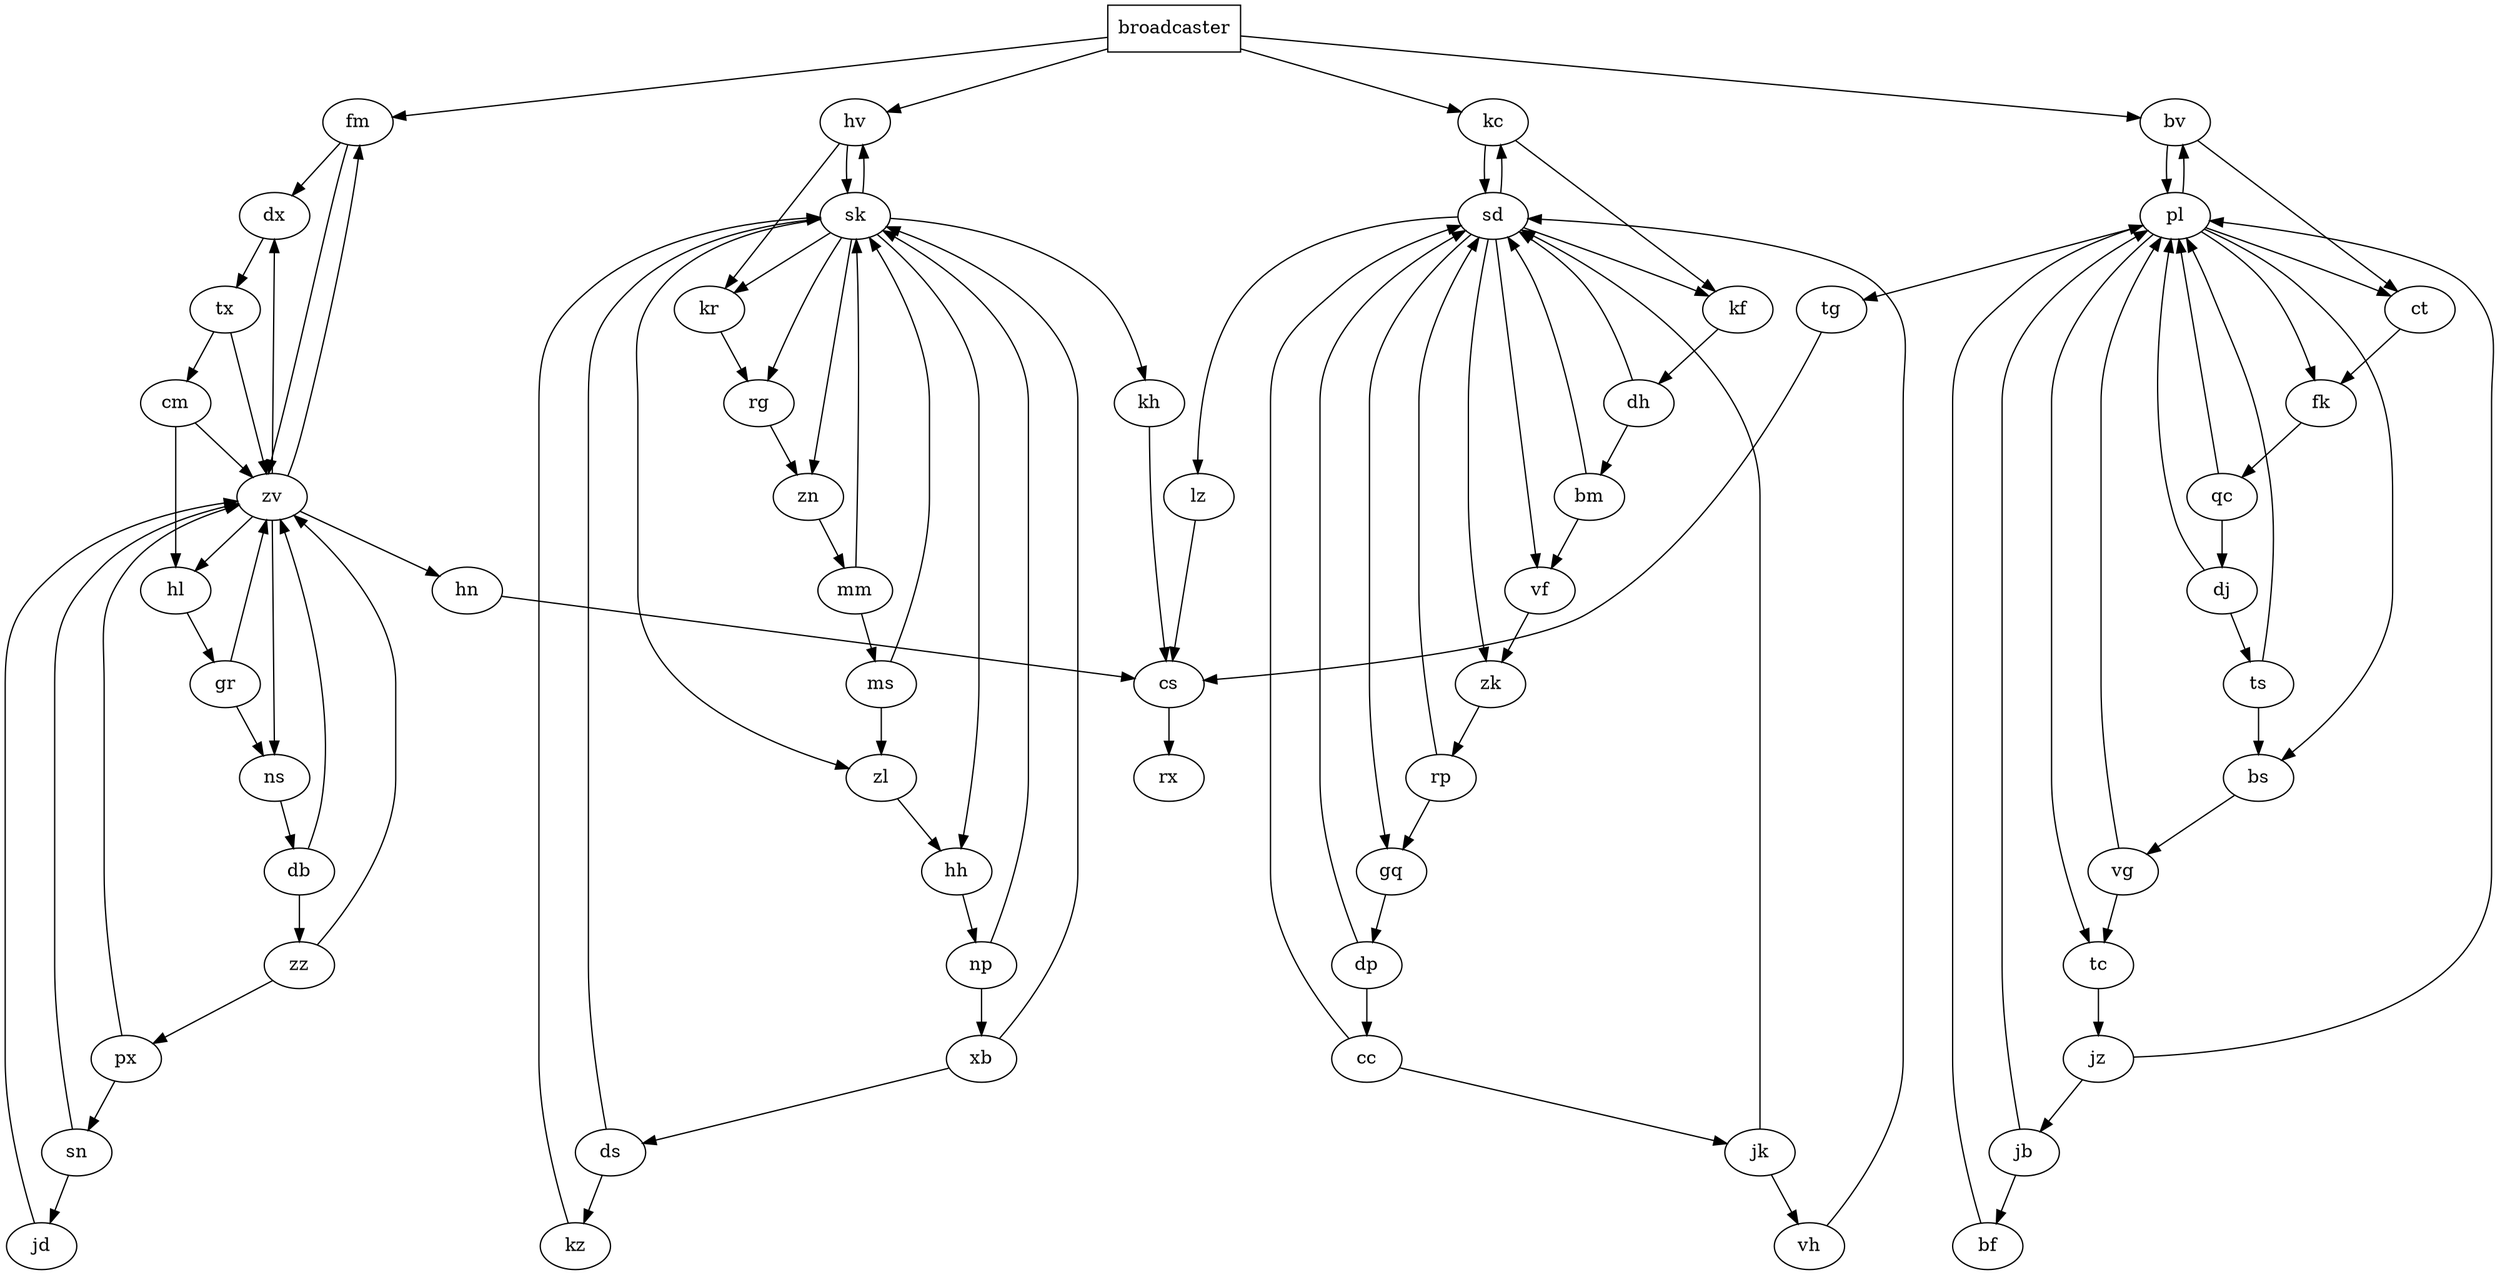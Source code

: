 digraph {
    {broadcaster [shape=box]}
rp -> gq, sd
kh -> cs
jz -> pl, jb
dx -> tx
dh -> bm, sd
zv -> ns, dx, hl, hn, fm
xb -> ds, sk
hv -> sk, kr
db -> zv, zz
sk -> rg, hh, hv, kr, kh, zl, zn
tc -> jz
dj -> ts, pl
jk -> sd, vh
fm -> dx, zv
dp -> sd, cc
vh -> sd
lz -> cs
kr -> rg
jb -> bf, pl
kz -> sk
ts -> pl, bs
gr -> ns, zv
kc -> sd, kf
jd -> zv
bs -> vg
zk -> rp
vf -> zk
mm -> ms, sk
qc -> pl, dj
fk -> qc
bm -> vf, sd
ds -> kz, sk
sn -> zv, jd
zn -> mm
ct -> fk
np -> sk, xb
tg -> cs
tx -> cm, zv
zl -> hh
zz -> px, zv
ms -> zl, sk
ns -> db
px -> zv, sn
broadcaster -> fm, hv, kc, bv
hn -> cs
hh -> np
kf -> dh
vg -> pl, tc
bv -> ct, pl
pl -> bv, fk, ct, bs, tg, tc
cm -> zv, hl
cc -> sd, jk
bf -> pl
hl -> gr
cs -> rx
gq -> dp
rg -> zn
sd -> zk, kf, gq, lz, kc, vf
}